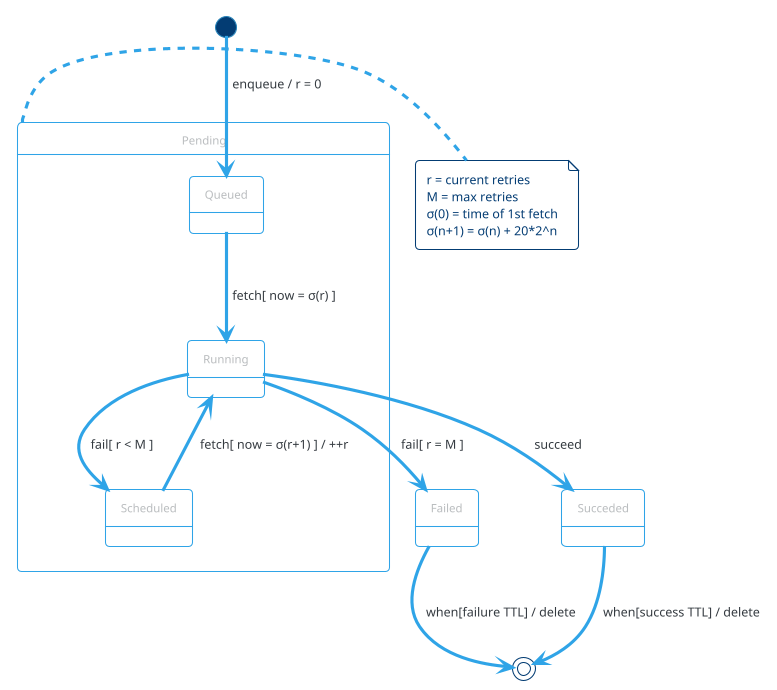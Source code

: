 @startuml

!theme cerulean-outline

state Pending {
  Queued --> Running: fetch[ now = σ(r) ]
  Running --> Scheduled: fail[ r < M ]
  Scheduled --> Running: fetch[ now = σ(r+1) ] / ++r
}
Running --> Failed: fail[ r = M ]
Running --> Succeded: succeed
[*] --> Queued: enqueue / r = 0
Succeded --> [*]: when[success TTL] / delete
Failed --> [*]: when[failure TTL] / delete

note right of Pending
  r = current retries
  M = max retries
  σ(0) = time of 1st fetch
  σ(n+1) = σ(n) + 20*2^n
end note

@enduml
